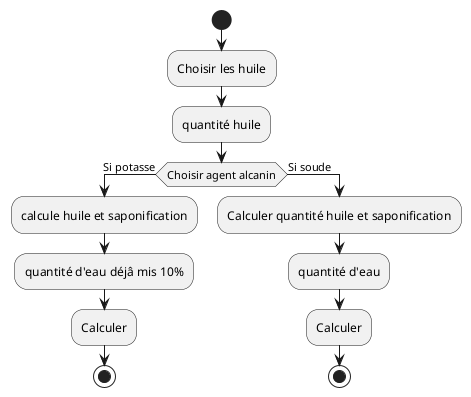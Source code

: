 @startuml
'https://plantuml.com/activity-diagram-beta

start
:Choisir les huile;
:quantité huile;

if (Choisir agent alcanin) then (Si potasse)

:calcule huile et saponification;
:quantité d'eau déjâ mis 10%;
:Calculer;

stop

else (Si soude)
:Calculer quantité huile et saponification;
:quantité d'eau;
:Calculer;

stop

@enduml
